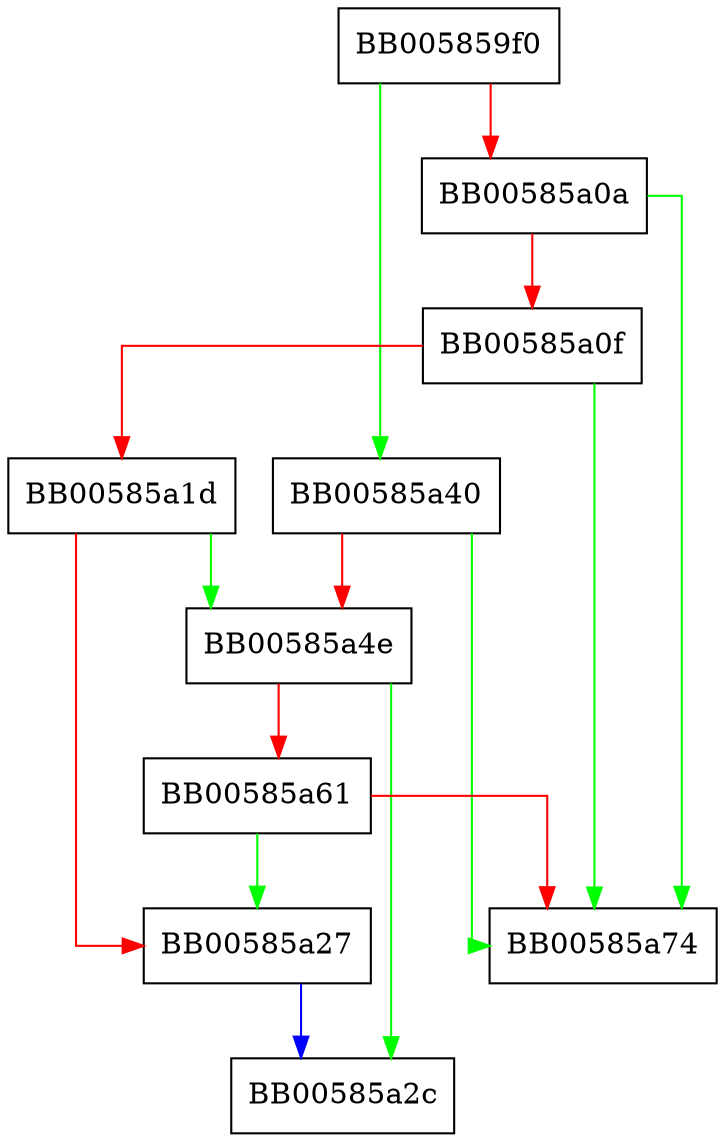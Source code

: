digraph ossl_ec_encoding_param2id {
  node [shape="box"];
  graph [splines=ortho];
  BB005859f0 -> BB00585a40 [color="green"];
  BB005859f0 -> BB00585a0a [color="red"];
  BB00585a0a -> BB00585a74 [color="green"];
  BB00585a0a -> BB00585a0f [color="red"];
  BB00585a0f -> BB00585a74 [color="green"];
  BB00585a0f -> BB00585a1d [color="red"];
  BB00585a1d -> BB00585a4e [color="green"];
  BB00585a1d -> BB00585a27 [color="red"];
  BB00585a27 -> BB00585a2c [color="blue"];
  BB00585a40 -> BB00585a74 [color="green"];
  BB00585a40 -> BB00585a4e [color="red"];
  BB00585a4e -> BB00585a2c [color="green"];
  BB00585a4e -> BB00585a61 [color="red"];
  BB00585a61 -> BB00585a27 [color="green"];
  BB00585a61 -> BB00585a74 [color="red"];
}